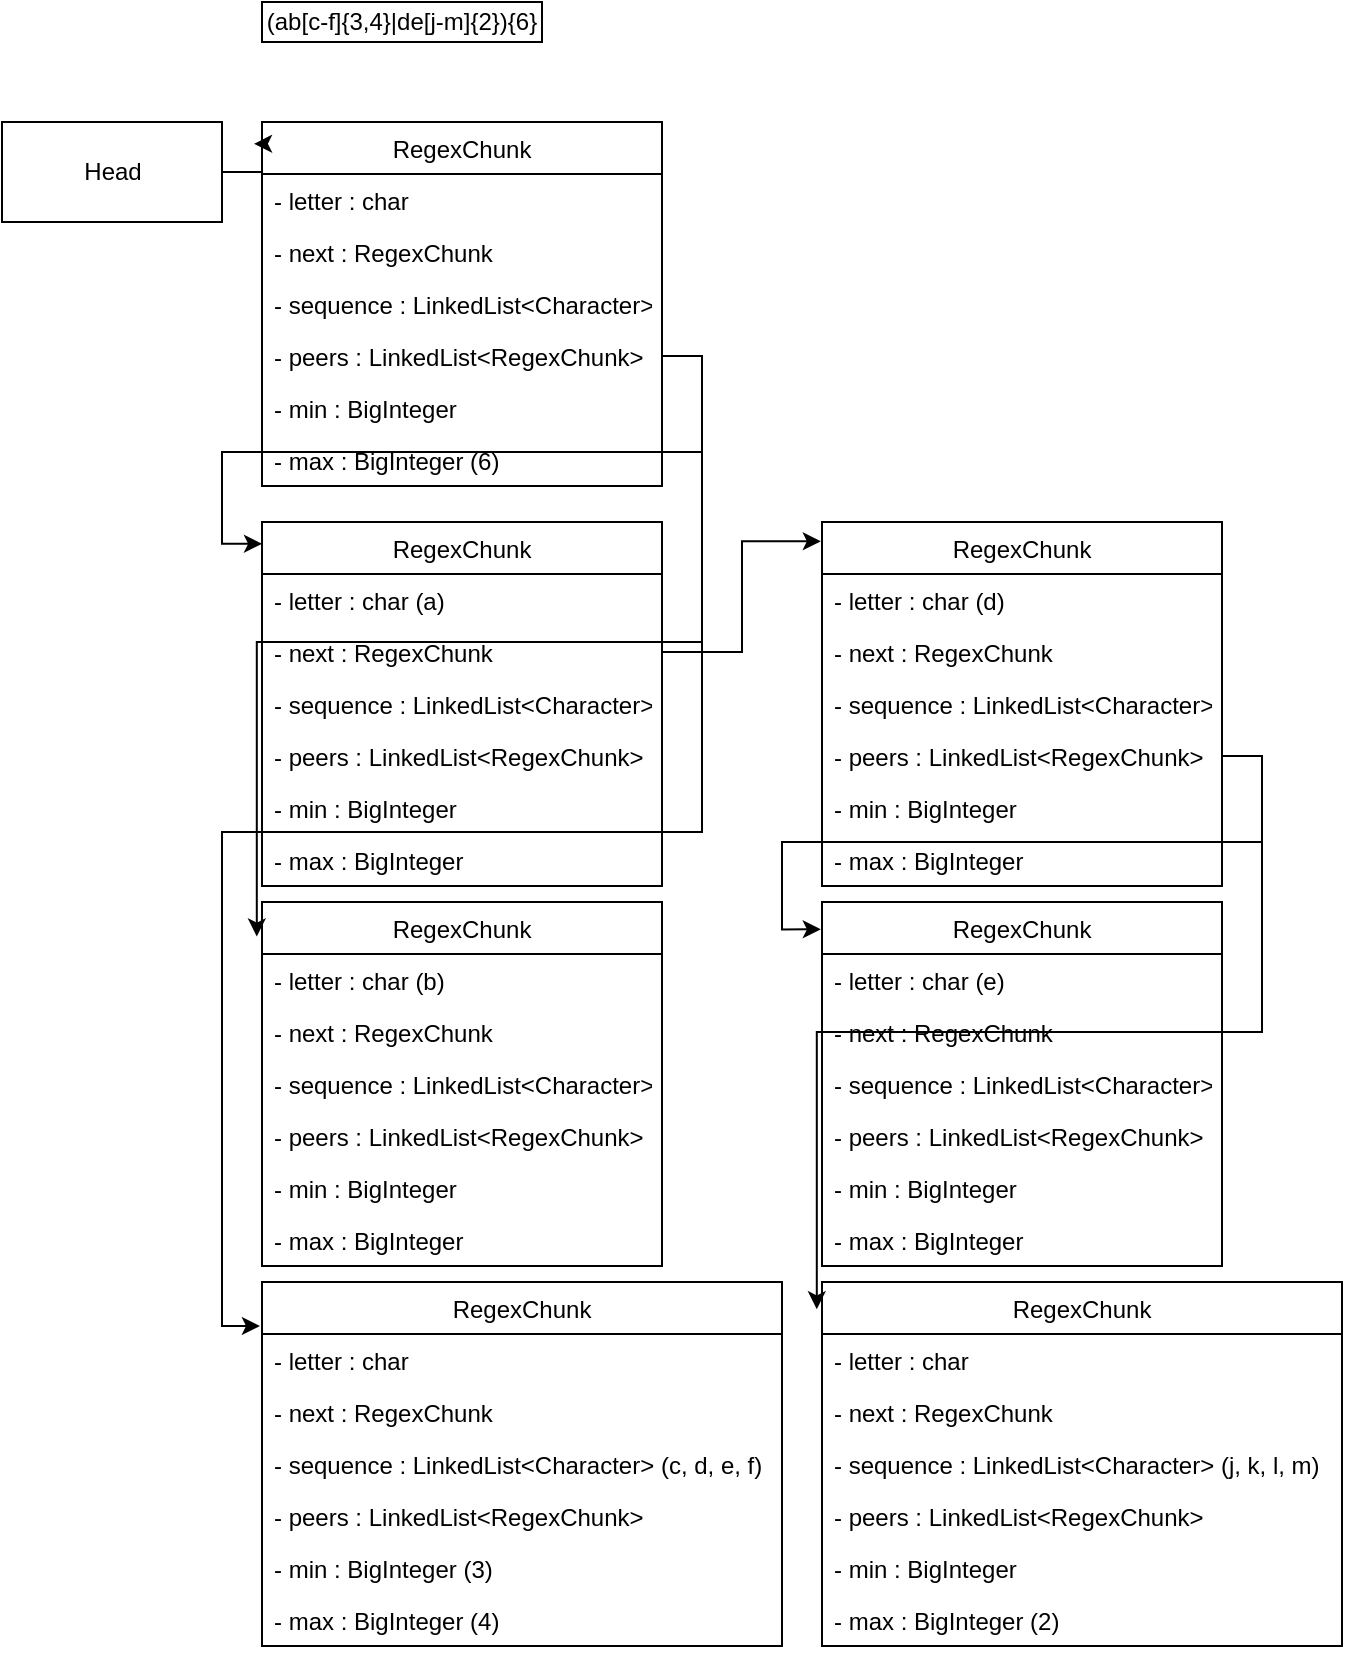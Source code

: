 <mxfile version="13.6.2" type="device"><diagram id="HdKg6EnCQsPvPNQJpbI-" name="Page-1"><mxGraphModel dx="1088" dy="968" grid="1" gridSize="10" guides="1" tooltips="1" connect="1" arrows="1" fold="1" page="1" pageScale="1" pageWidth="850" pageHeight="1100" math="0" shadow="0"><root><mxCell id="0"/><mxCell id="1" parent="0"/><mxCell id="GuIero76AY8CZdotLvup-3" value="" style="edgeStyle=orthogonalEdgeStyle;rounded=0;orthogonalLoop=1;jettySize=auto;html=1;exitX=1;exitY=0.5;exitDx=0;exitDy=0;entryX=0;entryY=0.06;entryDx=0;entryDy=0;entryPerimeter=0;" parent="1" source="GuIero76AY8CZdotLvup-25" target="GuIero76AY8CZdotLvup-4" edge="1"><mxGeometry relative="1" as="geometry"/></mxCell><mxCell id="GuIero76AY8CZdotLvup-1" value="(ab[c-f]{3,4}|de[j-m]{2}){6}" style="rounded=0;whiteSpace=wrap;html=1;" parent="1" vertex="1"><mxGeometry x="140" y="50" width="140" height="20" as="geometry"/></mxCell><mxCell id="GuIero76AY8CZdotLvup-14" style="edgeStyle=orthogonalEdgeStyle;rounded=0;orthogonalLoop=1;jettySize=auto;html=1;entryX=-0.013;entryY=0.095;entryDx=0;entryDy=0;exitX=1;exitY=0.5;exitDx=0;exitDy=0;entryPerimeter=0;" parent="1" source="GuIero76AY8CZdotLvup-25" target="GuIero76AY8CZdotLvup-9" edge="1"><mxGeometry relative="1" as="geometry"/></mxCell><mxCell id="GuIero76AY8CZdotLvup-20" style="edgeStyle=orthogonalEdgeStyle;rounded=0;orthogonalLoop=1;jettySize=auto;html=1;exitX=1;exitY=0.5;exitDx=0;exitDy=0;entryX=-0.004;entryY=0.121;entryDx=0;entryDy=0;entryPerimeter=0;" parent="1" source="GuIero76AY8CZdotLvup-25" target="GuIero76AY8CZdotLvup-15" edge="1"><mxGeometry relative="1" as="geometry"/></mxCell><mxCell id="GuIero76AY8CZdotLvup-50" value="" style="edgeStyle=orthogonalEdgeStyle;rounded=0;orthogonalLoop=1;jettySize=auto;html=1;exitX=1;exitY=0.5;exitDx=0;exitDy=0;entryX=-0.003;entryY=0.075;entryDx=0;entryDy=0;entryPerimeter=0;" parent="1" source="GuIero76AY8CZdotLvup-39" target="GuIero76AY8CZdotLvup-43" edge="1"><mxGeometry relative="1" as="geometry"/></mxCell><mxCell id="GuIero76AY8CZdotLvup-42" style="edgeStyle=orthogonalEdgeStyle;rounded=0;orthogonalLoop=1;jettySize=auto;html=1;exitX=1;exitY=0.5;exitDx=0;exitDy=0;entryX=-0.003;entryY=0.053;entryDx=0;entryDy=0;entryPerimeter=0;" parent="1" source="GuIero76AY8CZdotLvup-6" target="GuIero76AY8CZdotLvup-35" edge="1"><mxGeometry relative="1" as="geometry"/></mxCell><mxCell id="GuIero76AY8CZdotLvup-58" style="edgeStyle=orthogonalEdgeStyle;rounded=0;orthogonalLoop=1;jettySize=auto;html=1;exitX=1;exitY=0.5;exitDx=0;exitDy=0;entryX=-0.01;entryY=0.075;entryDx=0;entryDy=0;entryPerimeter=0;" parent="1" source="GuIero76AY8CZdotLvup-39" target="GuIero76AY8CZdotLvup-51" edge="1"><mxGeometry relative="1" as="geometry"><mxPoint x="420" y="720" as="targetPoint"/></mxGeometry></mxCell><mxCell id="GuIero76AY8CZdotLvup-4" value="RegexChunk" style="swimlane;fontStyle=0;childLayout=stackLayout;horizontal=1;startSize=26;fillColor=none;horizontalStack=0;resizeParent=1;resizeParentMax=0;resizeLast=0;collapsible=1;marginBottom=0;" parent="1" vertex="1"><mxGeometry x="140" y="310" width="200" height="182" as="geometry"/></mxCell><mxCell id="GuIero76AY8CZdotLvup-5" value="- letter : char (a)" style="text;strokeColor=none;fillColor=none;align=left;verticalAlign=top;spacingLeft=4;spacingRight=4;overflow=hidden;rotatable=0;points=[[0,0.5],[1,0.5]];portConstraint=eastwest;" parent="GuIero76AY8CZdotLvup-4" vertex="1"><mxGeometry y="26" width="200" height="26" as="geometry"/></mxCell><mxCell id="GuIero76AY8CZdotLvup-6" value="- next : RegexChunk" style="text;strokeColor=none;fillColor=none;align=left;verticalAlign=top;spacingLeft=4;spacingRight=4;overflow=hidden;rotatable=0;points=[[0,0.5],[1,0.5]];portConstraint=eastwest;" parent="GuIero76AY8CZdotLvup-4" vertex="1"><mxGeometry y="52" width="200" height="26" as="geometry"/></mxCell><mxCell id="GuIero76AY8CZdotLvup-7" value="- sequence : LinkedList&lt;Character&gt;" style="text;strokeColor=none;fillColor=none;align=left;verticalAlign=top;spacingLeft=4;spacingRight=4;overflow=hidden;rotatable=0;points=[[0,0.5],[1,0.5]];portConstraint=eastwest;" parent="GuIero76AY8CZdotLvup-4" vertex="1"><mxGeometry y="78" width="200" height="26" as="geometry"/></mxCell><mxCell id="GuIero76AY8CZdotLvup-8" value="- peers : LinkedList&lt;RegexChunk&gt;" style="text;strokeColor=none;fillColor=none;align=left;verticalAlign=top;spacingLeft=4;spacingRight=4;overflow=hidden;rotatable=0;points=[[0,0.5],[1,0.5]];portConstraint=eastwest;" parent="GuIero76AY8CZdotLvup-4" vertex="1"><mxGeometry y="104" width="200" height="26" as="geometry"/></mxCell><mxCell id="GuIero76AY8CZdotLvup-29" value="- min : BigInteger" style="text;strokeColor=none;fillColor=none;align=left;verticalAlign=top;spacingLeft=4;spacingRight=4;overflow=hidden;rotatable=0;points=[[0,0.5],[1,0.5]];portConstraint=eastwest;" parent="GuIero76AY8CZdotLvup-4" vertex="1"><mxGeometry y="130" width="200" height="26" as="geometry"/></mxCell><mxCell id="GuIero76AY8CZdotLvup-30" value="- max : BigInteger" style="text;strokeColor=none;fillColor=none;align=left;verticalAlign=top;spacingLeft=4;spacingRight=4;overflow=hidden;rotatable=0;points=[[0,0.5],[1,0.5]];portConstraint=eastwest;" parent="GuIero76AY8CZdotLvup-4" vertex="1"><mxGeometry y="156" width="200" height="26" as="geometry"/></mxCell><mxCell id="GuIero76AY8CZdotLvup-9" value="RegexChunk" style="swimlane;fontStyle=0;childLayout=stackLayout;horizontal=1;startSize=26;fillColor=none;horizontalStack=0;resizeParent=1;resizeParentMax=0;resizeLast=0;collapsible=1;marginBottom=0;" parent="1" vertex="1"><mxGeometry x="140" y="500" width="200" height="182" as="geometry"/></mxCell><mxCell id="GuIero76AY8CZdotLvup-10" value="- letter : char (b)" style="text;strokeColor=none;fillColor=none;align=left;verticalAlign=top;spacingLeft=4;spacingRight=4;overflow=hidden;rotatable=0;points=[[0,0.5],[1,0.5]];portConstraint=eastwest;" parent="GuIero76AY8CZdotLvup-9" vertex="1"><mxGeometry y="26" width="200" height="26" as="geometry"/></mxCell><mxCell id="GuIero76AY8CZdotLvup-11" value="- next : RegexChunk" style="text;strokeColor=none;fillColor=none;align=left;verticalAlign=top;spacingLeft=4;spacingRight=4;overflow=hidden;rotatable=0;points=[[0,0.5],[1,0.5]];portConstraint=eastwest;" parent="GuIero76AY8CZdotLvup-9" vertex="1"><mxGeometry y="52" width="200" height="26" as="geometry"/></mxCell><mxCell id="GuIero76AY8CZdotLvup-12" value="- sequence : LinkedList&lt;Character&gt;" style="text;strokeColor=none;fillColor=none;align=left;verticalAlign=top;spacingLeft=4;spacingRight=4;overflow=hidden;rotatable=0;points=[[0,0.5],[1,0.5]];portConstraint=eastwest;" parent="GuIero76AY8CZdotLvup-9" vertex="1"><mxGeometry y="78" width="200" height="26" as="geometry"/></mxCell><mxCell id="GuIero76AY8CZdotLvup-13" value="- peers : LinkedList&lt;RegexChunk&gt;" style="text;strokeColor=none;fillColor=none;align=left;verticalAlign=top;spacingLeft=4;spacingRight=4;overflow=hidden;rotatable=0;points=[[0,0.5],[1,0.5]];portConstraint=eastwest;" parent="GuIero76AY8CZdotLvup-9" vertex="1"><mxGeometry y="104" width="200" height="26" as="geometry"/></mxCell><mxCell id="GuIero76AY8CZdotLvup-31" value="- min : BigInteger" style="text;strokeColor=none;fillColor=none;align=left;verticalAlign=top;spacingLeft=4;spacingRight=4;overflow=hidden;rotatable=0;points=[[0,0.5],[1,0.5]];portConstraint=eastwest;" parent="GuIero76AY8CZdotLvup-9" vertex="1"><mxGeometry y="130" width="200" height="26" as="geometry"/></mxCell><mxCell id="GuIero76AY8CZdotLvup-32" value="- max : BigInteger" style="text;strokeColor=none;fillColor=none;align=left;verticalAlign=top;spacingLeft=4;spacingRight=4;overflow=hidden;rotatable=0;points=[[0,0.5],[1,0.5]];portConstraint=eastwest;" parent="GuIero76AY8CZdotLvup-9" vertex="1"><mxGeometry y="156" width="200" height="26" as="geometry"/></mxCell><mxCell id="GuIero76AY8CZdotLvup-15" value="RegexChunk" style="swimlane;fontStyle=0;childLayout=stackLayout;horizontal=1;startSize=26;fillColor=none;horizontalStack=0;resizeParent=1;resizeParentMax=0;resizeLast=0;collapsible=1;marginBottom=0;" parent="1" vertex="1"><mxGeometry x="140" y="690" width="260" height="182" as="geometry"/></mxCell><mxCell id="GuIero76AY8CZdotLvup-16" value="- letter : char" style="text;strokeColor=none;fillColor=none;align=left;verticalAlign=top;spacingLeft=4;spacingRight=4;overflow=hidden;rotatable=0;points=[[0,0.5],[1,0.5]];portConstraint=eastwest;" parent="GuIero76AY8CZdotLvup-15" vertex="1"><mxGeometry y="26" width="260" height="26" as="geometry"/></mxCell><mxCell id="GuIero76AY8CZdotLvup-17" value="- next : RegexChunk" style="text;strokeColor=none;fillColor=none;align=left;verticalAlign=top;spacingLeft=4;spacingRight=4;overflow=hidden;rotatable=0;points=[[0,0.5],[1,0.5]];portConstraint=eastwest;" parent="GuIero76AY8CZdotLvup-15" vertex="1"><mxGeometry y="52" width="260" height="26" as="geometry"/></mxCell><mxCell id="GuIero76AY8CZdotLvup-18" value="- sequence : LinkedList&lt;Character&gt; (c, d, e, f)" style="text;strokeColor=none;fillColor=none;align=left;verticalAlign=top;spacingLeft=4;spacingRight=4;overflow=hidden;rotatable=0;points=[[0,0.5],[1,0.5]];portConstraint=eastwest;" parent="GuIero76AY8CZdotLvup-15" vertex="1"><mxGeometry y="78" width="260" height="26" as="geometry"/></mxCell><mxCell id="GuIero76AY8CZdotLvup-19" value="- peers : LinkedList&lt;RegexChunk&gt;" style="text;strokeColor=none;fillColor=none;align=left;verticalAlign=top;spacingLeft=4;spacingRight=4;overflow=hidden;rotatable=0;points=[[0,0.5],[1,0.5]];portConstraint=eastwest;" parent="GuIero76AY8CZdotLvup-15" vertex="1"><mxGeometry y="104" width="260" height="26" as="geometry"/></mxCell><mxCell id="GuIero76AY8CZdotLvup-33" value="- min : BigInteger (3)" style="text;strokeColor=none;fillColor=none;align=left;verticalAlign=top;spacingLeft=4;spacingRight=4;overflow=hidden;rotatable=0;points=[[0,0.5],[1,0.5]];portConstraint=eastwest;" parent="GuIero76AY8CZdotLvup-15" vertex="1"><mxGeometry y="130" width="260" height="26" as="geometry"/></mxCell><mxCell id="GuIero76AY8CZdotLvup-34" value="- max : BigInteger (4)" style="text;strokeColor=none;fillColor=none;align=left;verticalAlign=top;spacingLeft=4;spacingRight=4;overflow=hidden;rotatable=0;points=[[0,0.5],[1,0.5]];portConstraint=eastwest;" parent="GuIero76AY8CZdotLvup-15" vertex="1"><mxGeometry y="156" width="260" height="26" as="geometry"/></mxCell><mxCell id="GuIero76AY8CZdotLvup-35" value="RegexChunk" style="swimlane;fontStyle=0;childLayout=stackLayout;horizontal=1;startSize=26;fillColor=none;horizontalStack=0;resizeParent=1;resizeParentMax=0;resizeLast=0;collapsible=1;marginBottom=0;" parent="1" vertex="1"><mxGeometry x="420" y="310" width="200" height="182" as="geometry"/></mxCell><mxCell id="GuIero76AY8CZdotLvup-36" value="- letter : char (d)" style="text;strokeColor=none;fillColor=none;align=left;verticalAlign=top;spacingLeft=4;spacingRight=4;overflow=hidden;rotatable=0;points=[[0,0.5],[1,0.5]];portConstraint=eastwest;" parent="GuIero76AY8CZdotLvup-35" vertex="1"><mxGeometry y="26" width="200" height="26" as="geometry"/></mxCell><mxCell id="GuIero76AY8CZdotLvup-37" value="- next : RegexChunk" style="text;strokeColor=none;fillColor=none;align=left;verticalAlign=top;spacingLeft=4;spacingRight=4;overflow=hidden;rotatable=0;points=[[0,0.5],[1,0.5]];portConstraint=eastwest;" parent="GuIero76AY8CZdotLvup-35" vertex="1"><mxGeometry y="52" width="200" height="26" as="geometry"/></mxCell><mxCell id="GuIero76AY8CZdotLvup-38" value="- sequence : LinkedList&lt;Character&gt;" style="text;strokeColor=none;fillColor=none;align=left;verticalAlign=top;spacingLeft=4;spacingRight=4;overflow=hidden;rotatable=0;points=[[0,0.5],[1,0.5]];portConstraint=eastwest;" parent="GuIero76AY8CZdotLvup-35" vertex="1"><mxGeometry y="78" width="200" height="26" as="geometry"/></mxCell><mxCell id="GuIero76AY8CZdotLvup-39" value="- peers : LinkedList&lt;RegexChunk&gt;" style="text;strokeColor=none;fillColor=none;align=left;verticalAlign=top;spacingLeft=4;spacingRight=4;overflow=hidden;rotatable=0;points=[[0,0.5],[1,0.5]];portConstraint=eastwest;" parent="GuIero76AY8CZdotLvup-35" vertex="1"><mxGeometry y="104" width="200" height="26" as="geometry"/></mxCell><mxCell id="GuIero76AY8CZdotLvup-40" value="- min : BigInteger" style="text;strokeColor=none;fillColor=none;align=left;verticalAlign=top;spacingLeft=4;spacingRight=4;overflow=hidden;rotatable=0;points=[[0,0.5],[1,0.5]];portConstraint=eastwest;" parent="GuIero76AY8CZdotLvup-35" vertex="1"><mxGeometry y="130" width="200" height="26" as="geometry"/></mxCell><mxCell id="GuIero76AY8CZdotLvup-41" value="- max : BigInteger" style="text;strokeColor=none;fillColor=none;align=left;verticalAlign=top;spacingLeft=4;spacingRight=4;overflow=hidden;rotatable=0;points=[[0,0.5],[1,0.5]];portConstraint=eastwest;" parent="GuIero76AY8CZdotLvup-35" vertex="1"><mxGeometry y="156" width="200" height="26" as="geometry"/></mxCell><mxCell id="GuIero76AY8CZdotLvup-43" value="RegexChunk" style="swimlane;fontStyle=0;childLayout=stackLayout;horizontal=1;startSize=26;fillColor=none;horizontalStack=0;resizeParent=1;resizeParentMax=0;resizeLast=0;collapsible=1;marginBottom=0;" parent="1" vertex="1"><mxGeometry x="420" y="500" width="200" height="182" as="geometry"/></mxCell><mxCell id="GuIero76AY8CZdotLvup-44" value="- letter : char (e)" style="text;strokeColor=none;fillColor=none;align=left;verticalAlign=top;spacingLeft=4;spacingRight=4;overflow=hidden;rotatable=0;points=[[0,0.5],[1,0.5]];portConstraint=eastwest;" parent="GuIero76AY8CZdotLvup-43" vertex="1"><mxGeometry y="26" width="200" height="26" as="geometry"/></mxCell><mxCell id="GuIero76AY8CZdotLvup-45" value="- next : RegexChunk" style="text;strokeColor=none;fillColor=none;align=left;verticalAlign=top;spacingLeft=4;spacingRight=4;overflow=hidden;rotatable=0;points=[[0,0.5],[1,0.5]];portConstraint=eastwest;" parent="GuIero76AY8CZdotLvup-43" vertex="1"><mxGeometry y="52" width="200" height="26" as="geometry"/></mxCell><mxCell id="GuIero76AY8CZdotLvup-46" value="- sequence : LinkedList&lt;Character&gt;" style="text;strokeColor=none;fillColor=none;align=left;verticalAlign=top;spacingLeft=4;spacingRight=4;overflow=hidden;rotatable=0;points=[[0,0.5],[1,0.5]];portConstraint=eastwest;" parent="GuIero76AY8CZdotLvup-43" vertex="1"><mxGeometry y="78" width="200" height="26" as="geometry"/></mxCell><mxCell id="GuIero76AY8CZdotLvup-47" value="- peers : LinkedList&lt;RegexChunk&gt;" style="text;strokeColor=none;fillColor=none;align=left;verticalAlign=top;spacingLeft=4;spacingRight=4;overflow=hidden;rotatable=0;points=[[0,0.5],[1,0.5]];portConstraint=eastwest;" parent="GuIero76AY8CZdotLvup-43" vertex="1"><mxGeometry y="104" width="200" height="26" as="geometry"/></mxCell><mxCell id="GuIero76AY8CZdotLvup-48" value="- min : BigInteger" style="text;strokeColor=none;fillColor=none;align=left;verticalAlign=top;spacingLeft=4;spacingRight=4;overflow=hidden;rotatable=0;points=[[0,0.5],[1,0.5]];portConstraint=eastwest;" parent="GuIero76AY8CZdotLvup-43" vertex="1"><mxGeometry y="130" width="200" height="26" as="geometry"/></mxCell><mxCell id="GuIero76AY8CZdotLvup-49" value="- max : BigInteger" style="text;strokeColor=none;fillColor=none;align=left;verticalAlign=top;spacingLeft=4;spacingRight=4;overflow=hidden;rotatable=0;points=[[0,0.5],[1,0.5]];portConstraint=eastwest;" parent="GuIero76AY8CZdotLvup-43" vertex="1"><mxGeometry y="156" width="200" height="26" as="geometry"/></mxCell><mxCell id="GuIero76AY8CZdotLvup-21" value="RegexChunk" style="swimlane;fontStyle=0;childLayout=stackLayout;horizontal=1;startSize=26;fillColor=none;horizontalStack=0;resizeParent=1;resizeParentMax=0;resizeLast=0;collapsible=1;marginBottom=0;" parent="1" vertex="1"><mxGeometry x="140" y="110" width="200" height="182" as="geometry"><mxRectangle x="80" y="80" width="100" height="26" as="alternateBounds"/></mxGeometry></mxCell><mxCell id="GuIero76AY8CZdotLvup-22" value="- letter : char" style="text;strokeColor=none;fillColor=none;align=left;verticalAlign=top;spacingLeft=4;spacingRight=4;overflow=hidden;rotatable=0;points=[[0,0.5],[1,0.5]];portConstraint=eastwest;" parent="GuIero76AY8CZdotLvup-21" vertex="1"><mxGeometry y="26" width="200" height="26" as="geometry"/></mxCell><mxCell id="GuIero76AY8CZdotLvup-23" value="- next : RegexChunk" style="text;strokeColor=none;fillColor=none;align=left;verticalAlign=top;spacingLeft=4;spacingRight=4;overflow=hidden;rotatable=0;points=[[0,0.5],[1,0.5]];portConstraint=eastwest;" parent="GuIero76AY8CZdotLvup-21" vertex="1"><mxGeometry y="52" width="200" height="26" as="geometry"/></mxCell><mxCell id="GuIero76AY8CZdotLvup-24" value="- sequence : LinkedList&lt;Character&gt;" style="text;strokeColor=none;fillColor=none;align=left;verticalAlign=top;spacingLeft=4;spacingRight=4;overflow=hidden;rotatable=0;points=[[0,0.5],[1,0.5]];portConstraint=eastwest;" parent="GuIero76AY8CZdotLvup-21" vertex="1"><mxGeometry y="78" width="200" height="26" as="geometry"/></mxCell><mxCell id="GuIero76AY8CZdotLvup-25" value="- peers : LinkedList&lt;RegexChunk&gt;" style="text;strokeColor=none;fillColor=none;align=left;verticalAlign=top;spacingLeft=4;spacingRight=4;overflow=hidden;rotatable=0;points=[[0,0.5],[1,0.5]];portConstraint=eastwest;" parent="GuIero76AY8CZdotLvup-21" vertex="1"><mxGeometry y="104" width="200" height="26" as="geometry"/></mxCell><mxCell id="GuIero76AY8CZdotLvup-27" value="- min : BigInteger" style="text;strokeColor=none;fillColor=none;align=left;verticalAlign=top;spacingLeft=4;spacingRight=4;overflow=hidden;rotatable=0;points=[[0,0.5],[1,0.5]];portConstraint=eastwest;" parent="GuIero76AY8CZdotLvup-21" vertex="1"><mxGeometry y="130" width="200" height="26" as="geometry"/></mxCell><mxCell id="GuIero76AY8CZdotLvup-28" value="- max : BigInteger (6)" style="text;strokeColor=none;fillColor=none;align=left;verticalAlign=top;spacingLeft=4;spacingRight=4;overflow=hidden;rotatable=0;points=[[0,0.5],[1,0.5]];portConstraint=eastwest;" parent="GuIero76AY8CZdotLvup-21" vertex="1"><mxGeometry y="156" width="200" height="26" as="geometry"/></mxCell><mxCell id="GuIero76AY8CZdotLvup-60" style="edgeStyle=orthogonalEdgeStyle;rounded=0;orthogonalLoop=1;jettySize=auto;html=1;entryX=-0.02;entryY=0.06;entryDx=0;entryDy=0;entryPerimeter=0;" parent="1" source="GuIero76AY8CZdotLvup-59" target="GuIero76AY8CZdotLvup-21" edge="1"><mxGeometry relative="1" as="geometry"/></mxCell><mxCell id="GuIero76AY8CZdotLvup-59" value="Head" style="html=1;" parent="1" vertex="1"><mxGeometry x="10" y="110" width="110" height="50" as="geometry"/></mxCell><mxCell id="GuIero76AY8CZdotLvup-51" value="RegexChunk" style="swimlane;fontStyle=0;childLayout=stackLayout;horizontal=1;startSize=26;fillColor=none;horizontalStack=0;resizeParent=1;resizeParentMax=0;resizeLast=0;collapsible=1;marginBottom=0;" parent="1" vertex="1"><mxGeometry x="420" y="690" width="260" height="182" as="geometry"/></mxCell><mxCell id="GuIero76AY8CZdotLvup-52" value="- letter : char" style="text;strokeColor=none;fillColor=none;align=left;verticalAlign=top;spacingLeft=4;spacingRight=4;overflow=hidden;rotatable=0;points=[[0,0.5],[1,0.5]];portConstraint=eastwest;" parent="GuIero76AY8CZdotLvup-51" vertex="1"><mxGeometry y="26" width="260" height="26" as="geometry"/></mxCell><mxCell id="GuIero76AY8CZdotLvup-53" value="- next : RegexChunk" style="text;strokeColor=none;fillColor=none;align=left;verticalAlign=top;spacingLeft=4;spacingRight=4;overflow=hidden;rotatable=0;points=[[0,0.5],[1,0.5]];portConstraint=eastwest;" parent="GuIero76AY8CZdotLvup-51" vertex="1"><mxGeometry y="52" width="260" height="26" as="geometry"/></mxCell><mxCell id="GuIero76AY8CZdotLvup-54" value="- sequence : LinkedList&lt;Character&gt; (j, k, l, m)" style="text;strokeColor=none;fillColor=none;align=left;verticalAlign=top;spacingLeft=4;spacingRight=4;overflow=hidden;rotatable=0;points=[[0,0.5],[1,0.5]];portConstraint=eastwest;" parent="GuIero76AY8CZdotLvup-51" vertex="1"><mxGeometry y="78" width="260" height="26" as="geometry"/></mxCell><mxCell id="GuIero76AY8CZdotLvup-55" value="- peers : LinkedList&lt;RegexChunk&gt;" style="text;strokeColor=none;fillColor=none;align=left;verticalAlign=top;spacingLeft=4;spacingRight=4;overflow=hidden;rotatable=0;points=[[0,0.5],[1,0.5]];portConstraint=eastwest;" parent="GuIero76AY8CZdotLvup-51" vertex="1"><mxGeometry y="104" width="260" height="26" as="geometry"/></mxCell><mxCell id="GuIero76AY8CZdotLvup-56" value="- min : BigInteger" style="text;strokeColor=none;fillColor=none;align=left;verticalAlign=top;spacingLeft=4;spacingRight=4;overflow=hidden;rotatable=0;points=[[0,0.5],[1,0.5]];portConstraint=eastwest;" parent="GuIero76AY8CZdotLvup-51" vertex="1"><mxGeometry y="130" width="260" height="26" as="geometry"/></mxCell><mxCell id="GuIero76AY8CZdotLvup-57" value="- max : BigInteger (2)" style="text;strokeColor=none;fillColor=none;align=left;verticalAlign=top;spacingLeft=4;spacingRight=4;overflow=hidden;rotatable=0;points=[[0,0.5],[1,0.5]];portConstraint=eastwest;" parent="GuIero76AY8CZdotLvup-51" vertex="1"><mxGeometry y="156" width="260" height="26" as="geometry"/></mxCell></root></mxGraphModel></diagram></mxfile>